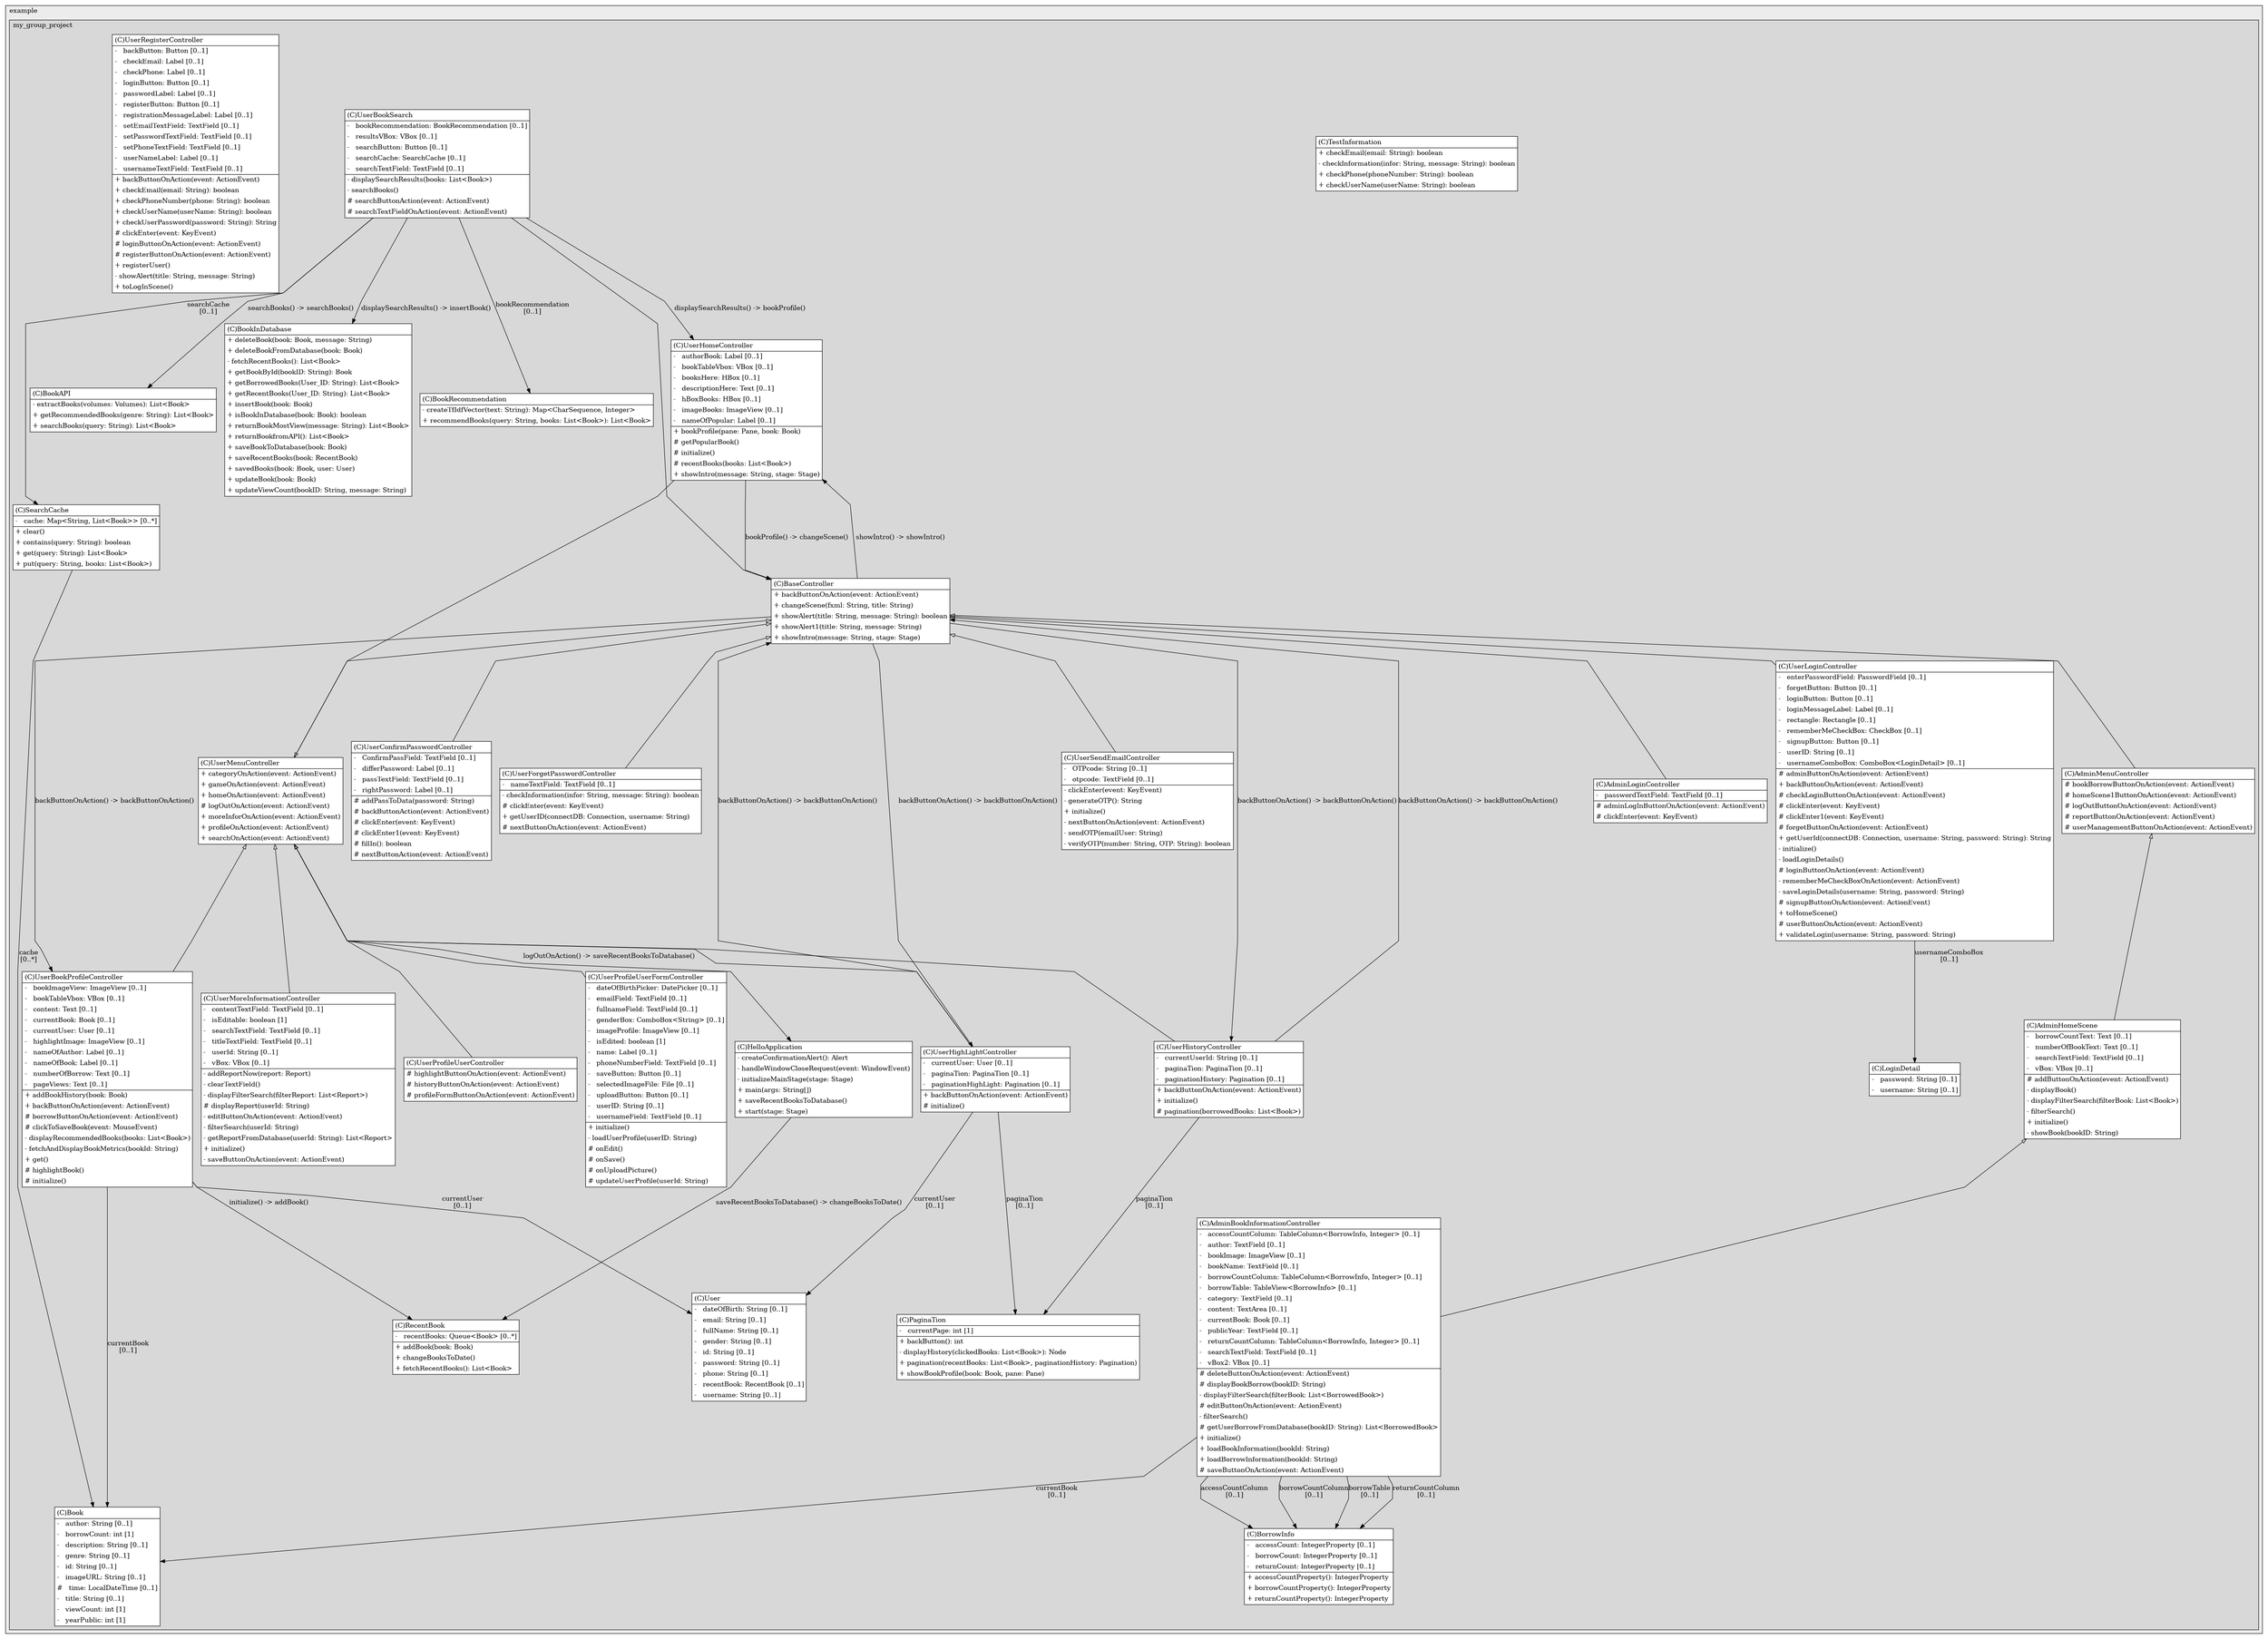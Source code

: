 @startuml

/' diagram meta data start
config=StructureConfiguration;
{
  "projectClassification": {
    "searchMode": "OpenProject", // OpenProject, AllProjects
    "includedProjects": "",
    "pathEndKeywords": "*.impl",
    "isClientPath": "",
    "isClientName": "",
    "isTestPath": "",
    "isTestName": "",
    "isMappingPath": "",
    "isMappingName": "",
    "isDataAccessPath": "",
    "isDataAccessName": "",
    "isDataStructurePath": "",
    "isDataStructureName": "",
    "isInterfaceStructuresPath": "",
    "isInterfaceStructuresName": "",
    "isEntryPointPath": "",
    "isEntryPointName": "",
    "treatFinalFieldsAsMandatory": false
  },
  "graphRestriction": {
    "classPackageExcludeFilter": "",
    "classPackageIncludeFilter": "",
    "classNameExcludeFilter": "",
    "classNameIncludeFilter": "",
    "methodNameExcludeFilter": "",
    "methodNameIncludeFilter": "",
    "removeByInheritance": "", // inheritance/annotation based filtering is done in a second step
    "removeByAnnotation": "",
    "removeByClassPackage": "", // cleanup the graph after inheritance/annotation based filtering is done
    "removeByClassName": "",
    "cutMappings": false,
    "cutEnum": true,
    "cutTests": true,
    "cutClient": true,
    "cutDataAccess": false,
    "cutInterfaceStructures": false,
    "cutDataStructures": false,
    "cutGetterAndSetter": true,
    "cutConstructors": true
  },
  "graphTraversal": {
    "forwardDepth": 6,
    "backwardDepth": 6,
    "classPackageExcludeFilter": "",
    "classPackageIncludeFilter": "",
    "classNameExcludeFilter": "",
    "classNameIncludeFilter": "",
    "methodNameExcludeFilter": "",
    "methodNameIncludeFilter": "",
    "hideMappings": false,
    "hideDataStructures": false,
    "hidePrivateMethods": true,
    "hideInterfaceCalls": true, // indirection: implementation -> interface (is hidden) -> implementation
    "onlyShowApplicationEntryPoints": false, // root node is included
    "useMethodCallsForStructureDiagram": "ForwardOnly" // ForwardOnly, BothDirections, No
  },
  "details": {
    "aggregation": "GroupByClass", // ByClass, GroupByClass, None
    "showClassGenericTypes": true,
    "showMethods": true,
    "showMethodParameterNames": true,
    "showMethodParameterTypes": true,
    "showMethodReturnType": true,
    "showPackageLevels": 2,
    "showDetailedClassStructure": true
  },
  "rootClass": "com.example.my_group_project.Controllers.BaseController",
  "extensionCallbackMethod": "" // qualified.class.name#methodName - signature: public static String method(String)
}
diagram meta data end '/



digraph g {
    rankdir="TB"
    splines=polyline
    

'nodes 
subgraph cluster_1322970774 { 
   	label=example
	labeljust=l
	fillcolor="#ececec"
	style=filled
   
   subgraph cluster_165081078 { 
   	label=my_group_project
	labeljust=l
	fillcolor="#d8d8d8"
	style=filled
   
   AdminBookInformationController914674785[
	label=<<TABLE BORDER="1" CELLBORDER="0" CELLPADDING="4" CELLSPACING="0">
<TR><TD ALIGN="LEFT" >(C)AdminBookInformationController</TD></TR>
<HR/>
<TR><TD ALIGN="LEFT" >-   accessCountColumn: TableColumn&lt;BorrowInfo, Integer&gt; [0..1]</TD></TR>
<TR><TD ALIGN="LEFT" >-   author: TextField [0..1]</TD></TR>
<TR><TD ALIGN="LEFT" >-   bookImage: ImageView [0..1]</TD></TR>
<TR><TD ALIGN="LEFT" >-   bookName: TextField [0..1]</TD></TR>
<TR><TD ALIGN="LEFT" >-   borrowCountColumn: TableColumn&lt;BorrowInfo, Integer&gt; [0..1]</TD></TR>
<TR><TD ALIGN="LEFT" >-   borrowTable: TableView&lt;BorrowInfo&gt; [0..1]</TD></TR>
<TR><TD ALIGN="LEFT" >-   category: TextField [0..1]</TD></TR>
<TR><TD ALIGN="LEFT" >-   content: TextArea [0..1]</TD></TR>
<TR><TD ALIGN="LEFT" >-   currentBook: Book [0..1]</TD></TR>
<TR><TD ALIGN="LEFT" >-   publicYear: TextField [0..1]</TD></TR>
<TR><TD ALIGN="LEFT" >-   returnCountColumn: TableColumn&lt;BorrowInfo, Integer&gt; [0..1]</TD></TR>
<TR><TD ALIGN="LEFT" >-   searchTextField: TextField [0..1]</TD></TR>
<TR><TD ALIGN="LEFT" >-   vBox2: VBox [0..1]</TD></TR>
<HR/>
<TR><TD ALIGN="LEFT" ># deleteButtonOnAction(event: ActionEvent)</TD></TR>
<TR><TD ALIGN="LEFT" ># displayBookBorrow(bookID: String)</TD></TR>
<TR><TD ALIGN="LEFT" >- displayFilterSearch(filterBook: List&lt;BorrowedBook&gt;)</TD></TR>
<TR><TD ALIGN="LEFT" ># editButtonOnAction(event: ActionEvent)</TD></TR>
<TR><TD ALIGN="LEFT" >- filterSearch()</TD></TR>
<TR><TD ALIGN="LEFT" ># getUserBorrowFromDatabase(bookID: String): List&lt;BorrowedBook&gt;</TD></TR>
<TR><TD ALIGN="LEFT" >+ initialize()</TD></TR>
<TR><TD ALIGN="LEFT" >+ loadBookInformation(bookId: String)</TD></TR>
<TR><TD ALIGN="LEFT" >+ loadBorrowInformation(bookId: String)</TD></TR>
<TR><TD ALIGN="LEFT" ># saveButtonOnAction(event: ActionEvent)</TD></TR>
</TABLE>>
	style=filled
	margin=0
	shape=plaintext
	fillcolor="#FFFFFF"
];

AdminHomeScene914674785[
	label=<<TABLE BORDER="1" CELLBORDER="0" CELLPADDING="4" CELLSPACING="0">
<TR><TD ALIGN="LEFT" >(C)AdminHomeScene</TD></TR>
<HR/>
<TR><TD ALIGN="LEFT" >-   borrowCountText: Text [0..1]</TD></TR>
<TR><TD ALIGN="LEFT" >-   numberOfBookText: Text [0..1]</TD></TR>
<TR><TD ALIGN="LEFT" >-   searchTextField: TextField [0..1]</TD></TR>
<TR><TD ALIGN="LEFT" >-   vBox: VBox [0..1]</TD></TR>
<HR/>
<TR><TD ALIGN="LEFT" ># addButtonOnAction(event: ActionEvent)</TD></TR>
<TR><TD ALIGN="LEFT" >- displayBook()</TD></TR>
<TR><TD ALIGN="LEFT" >- displayFilterSearch(filterBook: List&lt;Book&gt;)</TD></TR>
<TR><TD ALIGN="LEFT" >- filterSearch()</TD></TR>
<TR><TD ALIGN="LEFT" >+ initialize()</TD></TR>
<TR><TD ALIGN="LEFT" >- showBook(bookID: String)</TD></TR>
</TABLE>>
	style=filled
	margin=0
	shape=plaintext
	fillcolor="#FFFFFF"
];

AdminLoginController914674785[
	label=<<TABLE BORDER="1" CELLBORDER="0" CELLPADDING="4" CELLSPACING="0">
<TR><TD ALIGN="LEFT" >(C)AdminLoginController</TD></TR>
<HR/>
<TR><TD ALIGN="LEFT" >-   passwordTextField: TextField [0..1]</TD></TR>
<HR/>
<TR><TD ALIGN="LEFT" ># adminLogInButtonOnAction(event: ActionEvent)</TD></TR>
<TR><TD ALIGN="LEFT" ># clickEnter(event: KeyEvent)</TD></TR>
</TABLE>>
	style=filled
	margin=0
	shape=plaintext
	fillcolor="#FFFFFF"
];

AdminMenuController914674785[
	label=<<TABLE BORDER="1" CELLBORDER="0" CELLPADDING="4" CELLSPACING="0">
<TR><TD ALIGN="LEFT" >(C)AdminMenuController</TD></TR>
<HR/>
<TR><TD ALIGN="LEFT" ># bookBorrowButtonOnAction(event: ActionEvent)</TD></TR>
<TR><TD ALIGN="LEFT" ># homeScene1ButtonOnAction(event: ActionEvent)</TD></TR>
<TR><TD ALIGN="LEFT" ># logOutButtonOnAction(event: ActionEvent)</TD></TR>
<TR><TD ALIGN="LEFT" ># reportButtonOnAction(event: ActionEvent)</TD></TR>
<TR><TD ALIGN="LEFT" ># userManagementButtonOnAction(event: ActionEvent)</TD></TR>
</TABLE>>
	style=filled
	margin=0
	shape=plaintext
	fillcolor="#FFFFFF"
];

BaseController1314468704[
	label=<<TABLE BORDER="1" CELLBORDER="0" CELLPADDING="4" CELLSPACING="0">
<TR><TD ALIGN="LEFT" >(C)BaseController</TD></TR>
<HR/>
<TR><TD ALIGN="LEFT" >+ backButtonOnAction(event: ActionEvent)</TD></TR>
<TR><TD ALIGN="LEFT" >+ changeScene(fxml: String, title: String)</TD></TR>
<TR><TD ALIGN="LEFT" >+ showAlert(title: String, message: String): boolean</TD></TR>
<TR><TD ALIGN="LEFT" >+ showAlert1(title: String, message: String)</TD></TR>
<TR><TD ALIGN="LEFT" >+ showIntro(message: String, stage: Stage)</TD></TR>
</TABLE>>
	style=filled
	margin=0
	shape=plaintext
	fillcolor="#FFFFFF"
];

Book1707684160[
	label=<<TABLE BORDER="1" CELLBORDER="0" CELLPADDING="4" CELLSPACING="0">
<TR><TD ALIGN="LEFT" >(C)Book</TD></TR>
<HR/>
<TR><TD ALIGN="LEFT" >-   author: String [0..1]</TD></TR>
<TR><TD ALIGN="LEFT" >-   borrowCount: int [1]</TD></TR>
<TR><TD ALIGN="LEFT" >-   description: String [0..1]</TD></TR>
<TR><TD ALIGN="LEFT" >-   genre: String [0..1]</TD></TR>
<TR><TD ALIGN="LEFT" >-   id: String [0..1]</TD></TR>
<TR><TD ALIGN="LEFT" >-   imageURL: String [0..1]</TD></TR>
<TR><TD ALIGN="LEFT" >#   time: LocalDateTime [0..1]</TD></TR>
<TR><TD ALIGN="LEFT" >-   title: String [0..1]</TD></TR>
<TR><TD ALIGN="LEFT" >-   viewCount: int [1]</TD></TR>
<TR><TD ALIGN="LEFT" >-   yearPublic: int [1]</TD></TR>
</TABLE>>
	style=filled
	margin=0
	shape=plaintext
	fillcolor="#FFFFFF"
];

BookAPI1219838828[
	label=<<TABLE BORDER="1" CELLBORDER="0" CELLPADDING="4" CELLSPACING="0">
<TR><TD ALIGN="LEFT" >(C)BookAPI</TD></TR>
<HR/>
<TR><TD ALIGN="LEFT" >- extractBooks(volumes: Volumes): List&lt;Book&gt;</TD></TR>
<TR><TD ALIGN="LEFT" >+ getRecommendedBooks(genre: String): List&lt;Book&gt;</TD></TR>
<TR><TD ALIGN="LEFT" >+ searchBooks(query: String): List&lt;Book&gt;</TD></TR>
</TABLE>>
	style=filled
	margin=0
	shape=plaintext
	fillcolor="#FFFFFF"
];

BookInDatabase469376558[
	label=<<TABLE BORDER="1" CELLBORDER="0" CELLPADDING="4" CELLSPACING="0">
<TR><TD ALIGN="LEFT" >(C)BookInDatabase</TD></TR>
<HR/>
<TR><TD ALIGN="LEFT" >+ deleteBook(book: Book, message: String)</TD></TR>
<TR><TD ALIGN="LEFT" >+ deleteBookFromDatabase(book: Book)</TD></TR>
<TR><TD ALIGN="LEFT" >- fetchRecentBooks(): List&lt;Book&gt;</TD></TR>
<TR><TD ALIGN="LEFT" >+ getBookById(bookID: String): Book</TD></TR>
<TR><TD ALIGN="LEFT" >+ getBorrowedBooks(User_ID: String): List&lt;Book&gt;</TD></TR>
<TR><TD ALIGN="LEFT" >+ getRecentBooks(User_ID: String): List&lt;Book&gt;</TD></TR>
<TR><TD ALIGN="LEFT" >+ insertBook(book: Book)</TD></TR>
<TR><TD ALIGN="LEFT" >+ isBookInDatabase(book: Book): boolean</TD></TR>
<TR><TD ALIGN="LEFT" >+ returnBookMostView(message: String): List&lt;Book&gt;</TD></TR>
<TR><TD ALIGN="LEFT" >+ returnBookfromAPI(): List&lt;Book&gt;</TD></TR>
<TR><TD ALIGN="LEFT" >+ saveBookToDatabase(book: Book)</TD></TR>
<TR><TD ALIGN="LEFT" >+ saveRecentBooks(book: RecentBook)</TD></TR>
<TR><TD ALIGN="LEFT" >+ savedBooks(book: Book, user: User)</TD></TR>
<TR><TD ALIGN="LEFT" >+ updateBook(book: Book)</TD></TR>
<TR><TD ALIGN="LEFT" >+ updateViewCount(bookID: String, message: String)</TD></TR>
</TABLE>>
	style=filled
	margin=0
	shape=plaintext
	fillcolor="#FFFFFF"
];

BookRecommendation1219838828[
	label=<<TABLE BORDER="1" CELLBORDER="0" CELLPADDING="4" CELLSPACING="0">
<TR><TD ALIGN="LEFT" >(C)BookRecommendation</TD></TR>
<HR/>
<TR><TD ALIGN="LEFT" >- createTfIdfVector(text: String): Map&lt;CharSequence, Integer&gt;</TD></TR>
<TR><TD ALIGN="LEFT" >+ recommendBooks(query: String, books: List&lt;Book&gt;): List&lt;Book&gt;</TD></TR>
</TABLE>>
	style=filled
	margin=0
	shape=plaintext
	fillcolor="#FFFFFF"
];

BorrowInfo1707684160[
	label=<<TABLE BORDER="1" CELLBORDER="0" CELLPADDING="4" CELLSPACING="0">
<TR><TD ALIGN="LEFT" >(C)BorrowInfo</TD></TR>
<HR/>
<TR><TD ALIGN="LEFT" >-   accessCount: IntegerProperty [0..1]</TD></TR>
<TR><TD ALIGN="LEFT" >-   borrowCount: IntegerProperty [0..1]</TD></TR>
<TR><TD ALIGN="LEFT" >-   returnCount: IntegerProperty [0..1]</TD></TR>
<HR/>
<TR><TD ALIGN="LEFT" >+ accessCountProperty(): IntegerProperty</TD></TR>
<TR><TD ALIGN="LEFT" >+ borrowCountProperty(): IntegerProperty</TD></TR>
<TR><TD ALIGN="LEFT" >+ returnCountProperty(): IntegerProperty</TD></TR>
</TABLE>>
	style=filled
	margin=0
	shape=plaintext
	fillcolor="#FFFFFF"
];

HelloApplication2069587927[
	label=<<TABLE BORDER="1" CELLBORDER="0" CELLPADDING="4" CELLSPACING="0">
<TR><TD ALIGN="LEFT" >(C)HelloApplication</TD></TR>
<HR/>
<TR><TD ALIGN="LEFT" >- createConfirmationAlert(): Alert</TD></TR>
<TR><TD ALIGN="LEFT" >- handleWindowCloseRequest(event: WindowEvent)</TD></TR>
<TR><TD ALIGN="LEFT" >- initializeMainStage(stage: Stage)</TD></TR>
<TR><TD ALIGN="LEFT" >+ main(args: String[])</TD></TR>
<TR><TD ALIGN="LEFT" >+ saveRecentBooksToDatabase()</TD></TR>
<TR><TD ALIGN="LEFT" >+ start(stage: Stage)</TD></TR>
</TABLE>>
	style=filled
	margin=0
	shape=plaintext
	fillcolor="#FFFFFF"
];

LoginDetail469376558[
	label=<<TABLE BORDER="1" CELLBORDER="0" CELLPADDING="4" CELLSPACING="0">
<TR><TD ALIGN="LEFT" >(C)LoginDetail</TD></TR>
<HR/>
<TR><TD ALIGN="LEFT" >-   password: String [0..1]</TD></TR>
<TR><TD ALIGN="LEFT" >-   username: String [0..1]</TD></TR>
</TABLE>>
	style=filled
	margin=0
	shape=plaintext
	fillcolor="#FFFFFF"
];

PaginaTion1314468704[
	label=<<TABLE BORDER="1" CELLBORDER="0" CELLPADDING="4" CELLSPACING="0">
<TR><TD ALIGN="LEFT" >(C)PaginaTion</TD></TR>
<HR/>
<TR><TD ALIGN="LEFT" >-   currentPage: int [1]</TD></TR>
<HR/>
<TR><TD ALIGN="LEFT" >+ backButton(): int</TD></TR>
<TR><TD ALIGN="LEFT" >- displayHistory(clickedBooks: List&lt;Book&gt;): Node</TD></TR>
<TR><TD ALIGN="LEFT" >+ pagination(recentBooks: List&lt;Book&gt;, paginationHistory: Pagination)</TD></TR>
<TR><TD ALIGN="LEFT" >+ showBookProfile(book: Book, pane: Pane)</TD></TR>
</TABLE>>
	style=filled
	margin=0
	shape=plaintext
	fillcolor="#FFFFFF"
];

RecentBook1707684160[
	label=<<TABLE BORDER="1" CELLBORDER="0" CELLPADDING="4" CELLSPACING="0">
<TR><TD ALIGN="LEFT" >(C)RecentBook</TD></TR>
<HR/>
<TR><TD ALIGN="LEFT" >-   recentBooks: Queue&lt;Book&gt; [0..*]</TD></TR>
<HR/>
<TR><TD ALIGN="LEFT" >+ addBook(book: Book)</TD></TR>
<TR><TD ALIGN="LEFT" >+ changeBooksToDate()</TD></TR>
<TR><TD ALIGN="LEFT" >+ fetchRecentBooks(): List&lt;Book&gt;</TD></TR>
</TABLE>>
	style=filled
	margin=0
	shape=plaintext
	fillcolor="#FFFFFF"
];

SearchCache1219838828[
	label=<<TABLE BORDER="1" CELLBORDER="0" CELLPADDING="4" CELLSPACING="0">
<TR><TD ALIGN="LEFT" >(C)SearchCache</TD></TR>
<HR/>
<TR><TD ALIGN="LEFT" >-   cache: Map&lt;String, List&lt;Book&gt;&gt; [0..*]</TD></TR>
<HR/>
<TR><TD ALIGN="LEFT" >+ clear()</TD></TR>
<TR><TD ALIGN="LEFT" >+ contains(query: String): boolean</TD></TR>
<TR><TD ALIGN="LEFT" >+ get(query: String): List&lt;Book&gt;</TD></TR>
<TR><TD ALIGN="LEFT" >+ put(query: String, books: List&lt;Book&gt;)</TD></TR>
</TABLE>>
	style=filled
	margin=0
	shape=plaintext
	fillcolor="#FFFFFF"
];

TestInformation469376558[
	label=<<TABLE BORDER="1" CELLBORDER="0" CELLPADDING="4" CELLSPACING="0">
<TR><TD ALIGN="LEFT" >(C)TestInformation</TD></TR>
<HR/>
<TR><TD ALIGN="LEFT" >+ checkEmail(email: String): boolean</TD></TR>
<TR><TD ALIGN="LEFT" >- checkInformation(infor: String, message: String): boolean</TD></TR>
<TR><TD ALIGN="LEFT" >+ checkPhone(phoneNumber: String): boolean</TD></TR>
<TR><TD ALIGN="LEFT" >+ checkUserName(userName: String): boolean</TD></TR>
</TABLE>>
	style=filled
	margin=0
	shape=plaintext
	fillcolor="#FFFFFF"
];

User1707114590[
	label=<<TABLE BORDER="1" CELLBORDER="0" CELLPADDING="4" CELLSPACING="0">
<TR><TD ALIGN="LEFT" >(C)User</TD></TR>
<HR/>
<TR><TD ALIGN="LEFT" >-   dateOfBirth: String [0..1]</TD></TR>
<TR><TD ALIGN="LEFT" >-   email: String [0..1]</TD></TR>
<TR><TD ALIGN="LEFT" >-   fullName: String [0..1]</TD></TR>
<TR><TD ALIGN="LEFT" >-   gender: String [0..1]</TD></TR>
<TR><TD ALIGN="LEFT" >-   id: String [0..1]</TD></TR>
<TR><TD ALIGN="LEFT" >-   password: String [0..1]</TD></TR>
<TR><TD ALIGN="LEFT" >-   phone: String [0..1]</TD></TR>
<TR><TD ALIGN="LEFT" >-   recentBook: RecentBook [0..1]</TD></TR>
<TR><TD ALIGN="LEFT" >-   username: String [0..1]</TD></TR>
</TABLE>>
	style=filled
	margin=0
	shape=plaintext
	fillcolor="#FFFFFF"
];

UserBookProfileController1770999687[
	label=<<TABLE BORDER="1" CELLBORDER="0" CELLPADDING="4" CELLSPACING="0">
<TR><TD ALIGN="LEFT" >(C)UserBookProfileController</TD></TR>
<HR/>
<TR><TD ALIGN="LEFT" >-   bookImageView: ImageView [0..1]</TD></TR>
<TR><TD ALIGN="LEFT" >-   bookTableVbox: VBox [0..1]</TD></TR>
<TR><TD ALIGN="LEFT" >-   content: Text [0..1]</TD></TR>
<TR><TD ALIGN="LEFT" >-   currentBook: Book [0..1]</TD></TR>
<TR><TD ALIGN="LEFT" >-   currentUser: User [0..1]</TD></TR>
<TR><TD ALIGN="LEFT" >-   highlightImage: ImageView [0..1]</TD></TR>
<TR><TD ALIGN="LEFT" >-   nameOfAuthor: Label [0..1]</TD></TR>
<TR><TD ALIGN="LEFT" >-   nameOfBook: Label [0..1]</TD></TR>
<TR><TD ALIGN="LEFT" >-   numberOfBorrow: Text [0..1]</TD></TR>
<TR><TD ALIGN="LEFT" >-   pageViews: Text [0..1]</TD></TR>
<HR/>
<TR><TD ALIGN="LEFT" >+ addBookHistory(book: Book)</TD></TR>
<TR><TD ALIGN="LEFT" >+ backButtonOnAction(event: ActionEvent)</TD></TR>
<TR><TD ALIGN="LEFT" ># borrowButtonOnAction(event: ActionEvent)</TD></TR>
<TR><TD ALIGN="LEFT" ># clickToSaveBook(event: MouseEvent)</TD></TR>
<TR><TD ALIGN="LEFT" >- displayRecommendedBooks(books: List&lt;Book&gt;)</TD></TR>
<TR><TD ALIGN="LEFT" >- fetchAndDisplayBookMetrics(bookId: String)</TD></TR>
<TR><TD ALIGN="LEFT" >+ get()</TD></TR>
<TR><TD ALIGN="LEFT" ># highlightBook()</TD></TR>
<TR><TD ALIGN="LEFT" ># initialize()</TD></TR>
</TABLE>>
	style=filled
	margin=0
	shape=plaintext
	fillcolor="#FFFFFF"
];

UserBookSearch1770999687[
	label=<<TABLE BORDER="1" CELLBORDER="0" CELLPADDING="4" CELLSPACING="0">
<TR><TD ALIGN="LEFT" >(C)UserBookSearch</TD></TR>
<HR/>
<TR><TD ALIGN="LEFT" >-   bookRecommendation: BookRecommendation [0..1]</TD></TR>
<TR><TD ALIGN="LEFT" >-   resultsVBox: VBox [0..1]</TD></TR>
<TR><TD ALIGN="LEFT" >-   searchButton: Button [0..1]</TD></TR>
<TR><TD ALIGN="LEFT" >-   searchCache: SearchCache [0..1]</TD></TR>
<TR><TD ALIGN="LEFT" >-   searchTextField: TextField [0..1]</TD></TR>
<HR/>
<TR><TD ALIGN="LEFT" >- displaySearchResults(books: List&lt;Book&gt;)</TD></TR>
<TR><TD ALIGN="LEFT" >- searchBooks()</TD></TR>
<TR><TD ALIGN="LEFT" ># searchButtonAction(event: ActionEvent)</TD></TR>
<TR><TD ALIGN="LEFT" ># searchTextFieldOnAction(event: ActionEvent)</TD></TR>
</TABLE>>
	style=filled
	margin=0
	shape=plaintext
	fillcolor="#FFFFFF"
];

UserConfirmPasswordController1770999687[
	label=<<TABLE BORDER="1" CELLBORDER="0" CELLPADDING="4" CELLSPACING="0">
<TR><TD ALIGN="LEFT" >(C)UserConfirmPasswordController</TD></TR>
<HR/>
<TR><TD ALIGN="LEFT" >-   ConfirmPassField: TextField [0..1]</TD></TR>
<TR><TD ALIGN="LEFT" >-   differPassword: Label [0..1]</TD></TR>
<TR><TD ALIGN="LEFT" >-   passTextField: TextField [0..1]</TD></TR>
<TR><TD ALIGN="LEFT" >-   rightPassword: Label [0..1]</TD></TR>
<HR/>
<TR><TD ALIGN="LEFT" ># addPassToData(password: String)</TD></TR>
<TR><TD ALIGN="LEFT" ># backButtonAction(event: ActionEvent)</TD></TR>
<TR><TD ALIGN="LEFT" ># clickEnter(event: KeyEvent)</TD></TR>
<TR><TD ALIGN="LEFT" ># clickEnter1(event: KeyEvent)</TD></TR>
<TR><TD ALIGN="LEFT" ># fillIn(): boolean</TD></TR>
<TR><TD ALIGN="LEFT" ># nextButtonAction(event: ActionEvent)</TD></TR>
</TABLE>>
	style=filled
	margin=0
	shape=plaintext
	fillcolor="#FFFFFF"
];

UserForgetPasswordController1770999687[
	label=<<TABLE BORDER="1" CELLBORDER="0" CELLPADDING="4" CELLSPACING="0">
<TR><TD ALIGN="LEFT" >(C)UserForgetPasswordController</TD></TR>
<HR/>
<TR><TD ALIGN="LEFT" >-   nameTextField: TextField [0..1]</TD></TR>
<HR/>
<TR><TD ALIGN="LEFT" >- checkInformation(infor: String, message: String): boolean</TD></TR>
<TR><TD ALIGN="LEFT" ># clickEnter(event: KeyEvent)</TD></TR>
<TR><TD ALIGN="LEFT" >+ getUserID(connectDB: Connection, username: String)</TD></TR>
<TR><TD ALIGN="LEFT" ># nextButtonOnAction(event: ActionEvent)</TD></TR>
</TABLE>>
	style=filled
	margin=0
	shape=plaintext
	fillcolor="#FFFFFF"
];

UserHighLightController1770999687[
	label=<<TABLE BORDER="1" CELLBORDER="0" CELLPADDING="4" CELLSPACING="0">
<TR><TD ALIGN="LEFT" >(C)UserHighLightController</TD></TR>
<HR/>
<TR><TD ALIGN="LEFT" >-   currentUser: User [0..1]</TD></TR>
<TR><TD ALIGN="LEFT" >-   paginaTion: PaginaTion [0..1]</TD></TR>
<TR><TD ALIGN="LEFT" >-   paginationHighLight: Pagination [0..1]</TD></TR>
<HR/>
<TR><TD ALIGN="LEFT" >+ backButtonOnAction(event: ActionEvent)</TD></TR>
<TR><TD ALIGN="LEFT" ># initialize()</TD></TR>
</TABLE>>
	style=filled
	margin=0
	shape=plaintext
	fillcolor="#FFFFFF"
];

UserHistoryController1770999687[
	label=<<TABLE BORDER="1" CELLBORDER="0" CELLPADDING="4" CELLSPACING="0">
<TR><TD ALIGN="LEFT" >(C)UserHistoryController</TD></TR>
<HR/>
<TR><TD ALIGN="LEFT" >-   currentUserId: String [0..1]</TD></TR>
<TR><TD ALIGN="LEFT" >-   paginaTion: PaginaTion [0..1]</TD></TR>
<TR><TD ALIGN="LEFT" >-   paginationHistory: Pagination [0..1]</TD></TR>
<HR/>
<TR><TD ALIGN="LEFT" >+ backButtonOnAction(event: ActionEvent)</TD></TR>
<TR><TD ALIGN="LEFT" >+ initialize()</TD></TR>
<TR><TD ALIGN="LEFT" ># pagination(borrowedBooks: List&lt;Book&gt;)</TD></TR>
</TABLE>>
	style=filled
	margin=0
	shape=plaintext
	fillcolor="#FFFFFF"
];

UserHomeController1770999687[
	label=<<TABLE BORDER="1" CELLBORDER="0" CELLPADDING="4" CELLSPACING="0">
<TR><TD ALIGN="LEFT" >(C)UserHomeController</TD></TR>
<HR/>
<TR><TD ALIGN="LEFT" >-   authorBook: Label [0..1]</TD></TR>
<TR><TD ALIGN="LEFT" >-   bookTableVbox: VBox [0..1]</TD></TR>
<TR><TD ALIGN="LEFT" >-   booksHere: HBox [0..1]</TD></TR>
<TR><TD ALIGN="LEFT" >-   descriptionHere: Text [0..1]</TD></TR>
<TR><TD ALIGN="LEFT" >-   hBoxBooks: HBox [0..1]</TD></TR>
<TR><TD ALIGN="LEFT" >-   imageBooks: ImageView [0..1]</TD></TR>
<TR><TD ALIGN="LEFT" >-   nameOfPopular: Label [0..1]</TD></TR>
<HR/>
<TR><TD ALIGN="LEFT" >+ bookProfile(pane: Pane, book: Book)</TD></TR>
<TR><TD ALIGN="LEFT" ># getPopularBook()</TD></TR>
<TR><TD ALIGN="LEFT" ># initialize()</TD></TR>
<TR><TD ALIGN="LEFT" ># recentBooks(books: List&lt;Book&gt;)</TD></TR>
<TR><TD ALIGN="LEFT" >+ showIntro(message: String, stage: Stage)</TD></TR>
</TABLE>>
	style=filled
	margin=0
	shape=plaintext
	fillcolor="#FFFFFF"
];

UserLoginController1770999687[
	label=<<TABLE BORDER="1" CELLBORDER="0" CELLPADDING="4" CELLSPACING="0">
<TR><TD ALIGN="LEFT" >(C)UserLoginController</TD></TR>
<HR/>
<TR><TD ALIGN="LEFT" >-   enterPasswordField: PasswordField [0..1]</TD></TR>
<TR><TD ALIGN="LEFT" >-   forgetButton: Button [0..1]</TD></TR>
<TR><TD ALIGN="LEFT" >-   loginButton: Button [0..1]</TD></TR>
<TR><TD ALIGN="LEFT" >-   loginMessageLabel: Label [0..1]</TD></TR>
<TR><TD ALIGN="LEFT" >-   rectangle: Rectangle [0..1]</TD></TR>
<TR><TD ALIGN="LEFT" >-   rememberMeCheckBox: CheckBox [0..1]</TD></TR>
<TR><TD ALIGN="LEFT" >-   signupButton: Button [0..1]</TD></TR>
<TR><TD ALIGN="LEFT" >-   userID: String [0..1]</TD></TR>
<TR><TD ALIGN="LEFT" >-   usernameComboBox: ComboBox&lt;LoginDetail&gt; [0..1]</TD></TR>
<HR/>
<TR><TD ALIGN="LEFT" ># adminButtonOnAction(event: ActionEvent)</TD></TR>
<TR><TD ALIGN="LEFT" >+ backButtonOnAction(event: ActionEvent)</TD></TR>
<TR><TD ALIGN="LEFT" ># checkLoginButtonOnAction(event: ActionEvent)</TD></TR>
<TR><TD ALIGN="LEFT" ># clickEnter(event: KeyEvent)</TD></TR>
<TR><TD ALIGN="LEFT" ># clickEnter1(event: KeyEvent)</TD></TR>
<TR><TD ALIGN="LEFT" ># forgetButtonOnAction(event: ActionEvent)</TD></TR>
<TR><TD ALIGN="LEFT" >+ getUserId(connectDB: Connection, username: String, password: String): String</TD></TR>
<TR><TD ALIGN="LEFT" >- initialize()</TD></TR>
<TR><TD ALIGN="LEFT" >- loadLoginDetails()</TD></TR>
<TR><TD ALIGN="LEFT" ># loginButtonOnAction(event: ActionEvent)</TD></TR>
<TR><TD ALIGN="LEFT" >- rememberMeCheckBoxOnAction(event: ActionEvent)</TD></TR>
<TR><TD ALIGN="LEFT" >- saveLoginDetails(username: String, password: String)</TD></TR>
<TR><TD ALIGN="LEFT" ># signupButtonOnAction(event: ActionEvent)</TD></TR>
<TR><TD ALIGN="LEFT" >+ toHomeScene()</TD></TR>
<TR><TD ALIGN="LEFT" ># userButtonOnAction(event: ActionEvent)</TD></TR>
<TR><TD ALIGN="LEFT" >+ validateLogin(username: String, password: String)</TD></TR>
</TABLE>>
	style=filled
	margin=0
	shape=plaintext
	fillcolor="#FFFFFF"
];

UserMenuController1770999687[
	label=<<TABLE BORDER="1" CELLBORDER="0" CELLPADDING="4" CELLSPACING="0">
<TR><TD ALIGN="LEFT" >(C)UserMenuController</TD></TR>
<HR/>
<TR><TD ALIGN="LEFT" >+ categoryOnAction(event: ActionEvent)</TD></TR>
<TR><TD ALIGN="LEFT" >+ gameOnAction(event: ActionEvent)</TD></TR>
<TR><TD ALIGN="LEFT" >+ homeOnAction(event: ActionEvent)</TD></TR>
<TR><TD ALIGN="LEFT" ># logOutOnAction(event: ActionEvent)</TD></TR>
<TR><TD ALIGN="LEFT" >+ moreInforOnAction(event: ActionEvent)</TD></TR>
<TR><TD ALIGN="LEFT" >+ profileOnAction(event: ActionEvent)</TD></TR>
<TR><TD ALIGN="LEFT" >+ searchOnAction(event: ActionEvent)</TD></TR>
</TABLE>>
	style=filled
	margin=0
	shape=plaintext
	fillcolor="#FFFFFF"
];

UserMoreInformationController1770999687[
	label=<<TABLE BORDER="1" CELLBORDER="0" CELLPADDING="4" CELLSPACING="0">
<TR><TD ALIGN="LEFT" >(C)UserMoreInformationController</TD></TR>
<HR/>
<TR><TD ALIGN="LEFT" >-   contentTextField: TextField [0..1]</TD></TR>
<TR><TD ALIGN="LEFT" >-   isEditable: boolean [1]</TD></TR>
<TR><TD ALIGN="LEFT" >-   searchTextField: TextField [0..1]</TD></TR>
<TR><TD ALIGN="LEFT" >-   titleTextField: TextField [0..1]</TD></TR>
<TR><TD ALIGN="LEFT" >-   userId: String [0..1]</TD></TR>
<TR><TD ALIGN="LEFT" >-   vBox: VBox [0..1]</TD></TR>
<HR/>
<TR><TD ALIGN="LEFT" >- addReportNow(report: Report)</TD></TR>
<TR><TD ALIGN="LEFT" >- clearTextField()</TD></TR>
<TR><TD ALIGN="LEFT" >- displayFilterSearch(filterReport: List&lt;Report&gt;)</TD></TR>
<TR><TD ALIGN="LEFT" ># displayReport(userId: String)</TD></TR>
<TR><TD ALIGN="LEFT" >- editButtonOnAction(event: ActionEvent)</TD></TR>
<TR><TD ALIGN="LEFT" >- filterSearch(userId: String)</TD></TR>
<TR><TD ALIGN="LEFT" >- getReportFromDatabase(userId: String): List&lt;Report&gt;</TD></TR>
<TR><TD ALIGN="LEFT" >+ initialize()</TD></TR>
<TR><TD ALIGN="LEFT" >- saveButtonOnAction(event: ActionEvent)</TD></TR>
</TABLE>>
	style=filled
	margin=0
	shape=plaintext
	fillcolor="#FFFFFF"
];

UserProfileUserController1770999687[
	label=<<TABLE BORDER="1" CELLBORDER="0" CELLPADDING="4" CELLSPACING="0">
<TR><TD ALIGN="LEFT" >(C)UserProfileUserController</TD></TR>
<HR/>
<TR><TD ALIGN="LEFT" ># highlightButtonOnAction(event: ActionEvent)</TD></TR>
<TR><TD ALIGN="LEFT" ># historyButtonOnAction(event: ActionEvent)</TD></TR>
<TR><TD ALIGN="LEFT" ># profileFormButtonOnAction(event: ActionEvent)</TD></TR>
</TABLE>>
	style=filled
	margin=0
	shape=plaintext
	fillcolor="#FFFFFF"
];

UserProfileUserFormController1770999687[
	label=<<TABLE BORDER="1" CELLBORDER="0" CELLPADDING="4" CELLSPACING="0">
<TR><TD ALIGN="LEFT" >(C)UserProfileUserFormController</TD></TR>
<HR/>
<TR><TD ALIGN="LEFT" >-   dateOfBirthPicker: DatePicker [0..1]</TD></TR>
<TR><TD ALIGN="LEFT" >-   emailField: TextField [0..1]</TD></TR>
<TR><TD ALIGN="LEFT" >-   fullnameField: TextField [0..1]</TD></TR>
<TR><TD ALIGN="LEFT" >-   genderBox: ComboBox&lt;String&gt; [0..1]</TD></TR>
<TR><TD ALIGN="LEFT" >-   imageProfile: ImageView [0..1]</TD></TR>
<TR><TD ALIGN="LEFT" >-   isEdited: boolean [1]</TD></TR>
<TR><TD ALIGN="LEFT" >-   name: Label [0..1]</TD></TR>
<TR><TD ALIGN="LEFT" >-   phoneNumberField: TextField [0..1]</TD></TR>
<TR><TD ALIGN="LEFT" >-   saveButton: Button [0..1]</TD></TR>
<TR><TD ALIGN="LEFT" >-   selectedImageFile: File [0..1]</TD></TR>
<TR><TD ALIGN="LEFT" >-   uploadButton: Button [0..1]</TD></TR>
<TR><TD ALIGN="LEFT" >-   userID: String [0..1]</TD></TR>
<TR><TD ALIGN="LEFT" >-   usernameField: TextField [0..1]</TD></TR>
<HR/>
<TR><TD ALIGN="LEFT" >+ initialize()</TD></TR>
<TR><TD ALIGN="LEFT" >- loadUserProfile(userID: String)</TD></TR>
<TR><TD ALIGN="LEFT" ># onEdit()</TD></TR>
<TR><TD ALIGN="LEFT" ># onSave()</TD></TR>
<TR><TD ALIGN="LEFT" ># onUploadPicture()</TD></TR>
<TR><TD ALIGN="LEFT" ># updateUserProfile(userId: String)</TD></TR>
</TABLE>>
	style=filled
	margin=0
	shape=plaintext
	fillcolor="#FFFFFF"
];

UserRegisterController1770999687[
	label=<<TABLE BORDER="1" CELLBORDER="0" CELLPADDING="4" CELLSPACING="0">
<TR><TD ALIGN="LEFT" >(C)UserRegisterController</TD></TR>
<HR/>
<TR><TD ALIGN="LEFT" >-   backButton: Button [0..1]</TD></TR>
<TR><TD ALIGN="LEFT" >-   checkEmail: Label [0..1]</TD></TR>
<TR><TD ALIGN="LEFT" >-   checkPhone: Label [0..1]</TD></TR>
<TR><TD ALIGN="LEFT" >-   loginButton: Button [0..1]</TD></TR>
<TR><TD ALIGN="LEFT" >-   passwordLabel: Label [0..1]</TD></TR>
<TR><TD ALIGN="LEFT" >-   registerButton: Button [0..1]</TD></TR>
<TR><TD ALIGN="LEFT" >-   registrationMessageLabel: Label [0..1]</TD></TR>
<TR><TD ALIGN="LEFT" >-   setEmailTextField: TextField [0..1]</TD></TR>
<TR><TD ALIGN="LEFT" >-   setPasswordTextField: TextField [0..1]</TD></TR>
<TR><TD ALIGN="LEFT" >-   setPhoneTextField: TextField [0..1]</TD></TR>
<TR><TD ALIGN="LEFT" >-   userNameLabel: Label [0..1]</TD></TR>
<TR><TD ALIGN="LEFT" >-   usernameTextField: TextField [0..1]</TD></TR>
<HR/>
<TR><TD ALIGN="LEFT" >+ backButtonOnAction(event: ActionEvent)</TD></TR>
<TR><TD ALIGN="LEFT" >+ checkEmail(email: String): boolean</TD></TR>
<TR><TD ALIGN="LEFT" >+ checkPhoneNumber(phone: String): boolean</TD></TR>
<TR><TD ALIGN="LEFT" >+ checkUserName(userName: String): boolean</TD></TR>
<TR><TD ALIGN="LEFT" >+ checkUserPassword(password: String): String</TD></TR>
<TR><TD ALIGN="LEFT" ># clickEnter(event: KeyEvent)</TD></TR>
<TR><TD ALIGN="LEFT" ># loginButtonOnAction(event: ActionEvent)</TD></TR>
<TR><TD ALIGN="LEFT" ># registerButtonOnAction(event: ActionEvent)</TD></TR>
<TR><TD ALIGN="LEFT" >+ registerUser()</TD></TR>
<TR><TD ALIGN="LEFT" >- showAlert(title: String, message: String)</TD></TR>
<TR><TD ALIGN="LEFT" >+ toLogInScene()</TD></TR>
</TABLE>>
	style=filled
	margin=0
	shape=plaintext
	fillcolor="#FFFFFF"
];

UserSendEmailController1770999687[
	label=<<TABLE BORDER="1" CELLBORDER="0" CELLPADDING="4" CELLSPACING="0">
<TR><TD ALIGN="LEFT" >(C)UserSendEmailController</TD></TR>
<HR/>
<TR><TD ALIGN="LEFT" >-   OTPcode: String [0..1]</TD></TR>
<TR><TD ALIGN="LEFT" >-   otpcode: TextField [0..1]</TD></TR>
<HR/>
<TR><TD ALIGN="LEFT" >- clickEnter(event: KeyEvent)</TD></TR>
<TR><TD ALIGN="LEFT" >- generateOTP(): String</TD></TR>
<TR><TD ALIGN="LEFT" >+ initialize()</TD></TR>
<TR><TD ALIGN="LEFT" >- nextButtonOnAction(event: ActionEvent)</TD></TR>
<TR><TD ALIGN="LEFT" >- sendOTP(emailUser: String)</TD></TR>
<TR><TD ALIGN="LEFT" >- verifyOTP(number: String, OTP: String): boolean</TD></TR>
</TABLE>>
	style=filled
	margin=0
	shape=plaintext
	fillcolor="#FFFFFF"
];
} 
} 

'edges    
AdminBookInformationController914674785 -> Book1707684160[label="currentBook
[0..1]"];
AdminBookInformationController914674785 -> BorrowInfo1707684160[label="accessCountColumn
[0..1]"];
AdminBookInformationController914674785 -> BorrowInfo1707684160[label="borrowCountColumn
[0..1]"];
AdminBookInformationController914674785 -> BorrowInfo1707684160[label="borrowTable
[0..1]"];
AdminBookInformationController914674785 -> BorrowInfo1707684160[label="returnCountColumn
[0..1]"];
AdminHomeScene914674785 -> AdminBookInformationController914674785[arrowhead=none, arrowtail=empty, dir=both];
AdminMenuController914674785 -> AdminHomeScene914674785[arrowhead=none, arrowtail=empty, dir=both];
BaseController1314468704 -> AdminLoginController914674785[arrowhead=none, arrowtail=empty, dir=both];
BaseController1314468704 -> AdminMenuController914674785[arrowhead=none, arrowtail=empty, dir=both];
BaseController1314468704 -> UserBookProfileController1770999687[label="backButtonOnAction() -> backButtonOnAction()"];
BaseController1314468704 -> UserBookSearch1770999687[arrowhead=none, arrowtail=empty, dir=both];
BaseController1314468704 -> UserConfirmPasswordController1770999687[arrowhead=none, arrowtail=empty, dir=both];
BaseController1314468704 -> UserForgetPasswordController1770999687[arrowhead=none, arrowtail=empty, dir=both];
BaseController1314468704 -> UserHighLightController1770999687[label="backButtonOnAction() -> backButtonOnAction()"];
BaseController1314468704 -> UserHistoryController1770999687[label="backButtonOnAction() -> backButtonOnAction()"];
BaseController1314468704 -> UserHomeController1770999687[label="showIntro() -> showIntro()"];
BaseController1314468704 -> UserLoginController1770999687[arrowhead=none, arrowtail=empty, dir=both];
BaseController1314468704 -> UserMenuController1770999687[arrowhead=none, arrowtail=empty, dir=both];
BaseController1314468704 -> UserSendEmailController1770999687[arrowhead=none, arrowtail=empty, dir=both];
HelloApplication2069587927 -> RecentBook1707684160[label="saveRecentBooksToDatabase() -> changeBooksToDate()"];
SearchCache1219838828 -> Book1707684160[label="cache
[0..*]"];
UserBookProfileController1770999687 -> Book1707684160[label="currentBook
[0..1]"];
UserBookProfileController1770999687 -> RecentBook1707684160[label="initialize() -> addBook()"];
UserBookProfileController1770999687 -> User1707114590[label="currentUser
[0..1]"];
UserBookSearch1770999687 -> BookAPI1219838828[label="searchBooks() -> searchBooks()"];
UserBookSearch1770999687 -> BookInDatabase469376558[label="displaySearchResults() -> insertBook()"];
UserBookSearch1770999687 -> BookRecommendation1219838828[label="bookRecommendation
[0..1]"];
UserBookSearch1770999687 -> SearchCache1219838828[label="searchCache
[0..1]"];
UserBookSearch1770999687 -> UserHomeController1770999687[label="displaySearchResults() -> bookProfile()"];
UserHighLightController1770999687 -> BaseController1314468704[label="backButtonOnAction() -> backButtonOnAction()"];
UserHighLightController1770999687 -> PaginaTion1314468704[label="paginaTion
[0..1]"];
UserHighLightController1770999687 -> User1707114590[label="currentUser
[0..1]"];
UserHistoryController1770999687 -> BaseController1314468704[label="backButtonOnAction() -> backButtonOnAction()"];
UserHistoryController1770999687 -> PaginaTion1314468704[label="paginaTion
[0..1]"];
UserHomeController1770999687 -> BaseController1314468704[label="bookProfile() -> changeScene()"];
UserLoginController1770999687 -> LoginDetail469376558[label="usernameComboBox
[0..1]"];
UserMenuController1770999687 -> HelloApplication2069587927[label="logOutOnAction() -> saveRecentBooksToDatabase()"];
UserMenuController1770999687 -> UserBookProfileController1770999687[arrowhead=none, arrowtail=empty, dir=both];
UserMenuController1770999687 -> UserHighLightController1770999687[arrowhead=none, arrowtail=empty, dir=both];
UserMenuController1770999687 -> UserHistoryController1770999687[arrowhead=none, arrowtail=empty, dir=both];
UserMenuController1770999687 -> UserHomeController1770999687[arrowhead=none, arrowtail=empty, dir=both];
UserMenuController1770999687 -> UserMoreInformationController1770999687[arrowhead=none, arrowtail=empty, dir=both];
UserMenuController1770999687 -> UserProfileUserController1770999687[arrowhead=none, arrowtail=empty, dir=both];
UserMenuController1770999687 -> UserProfileUserFormController1770999687[arrowhead=none, arrowtail=empty, dir=both];
    
}
@enduml